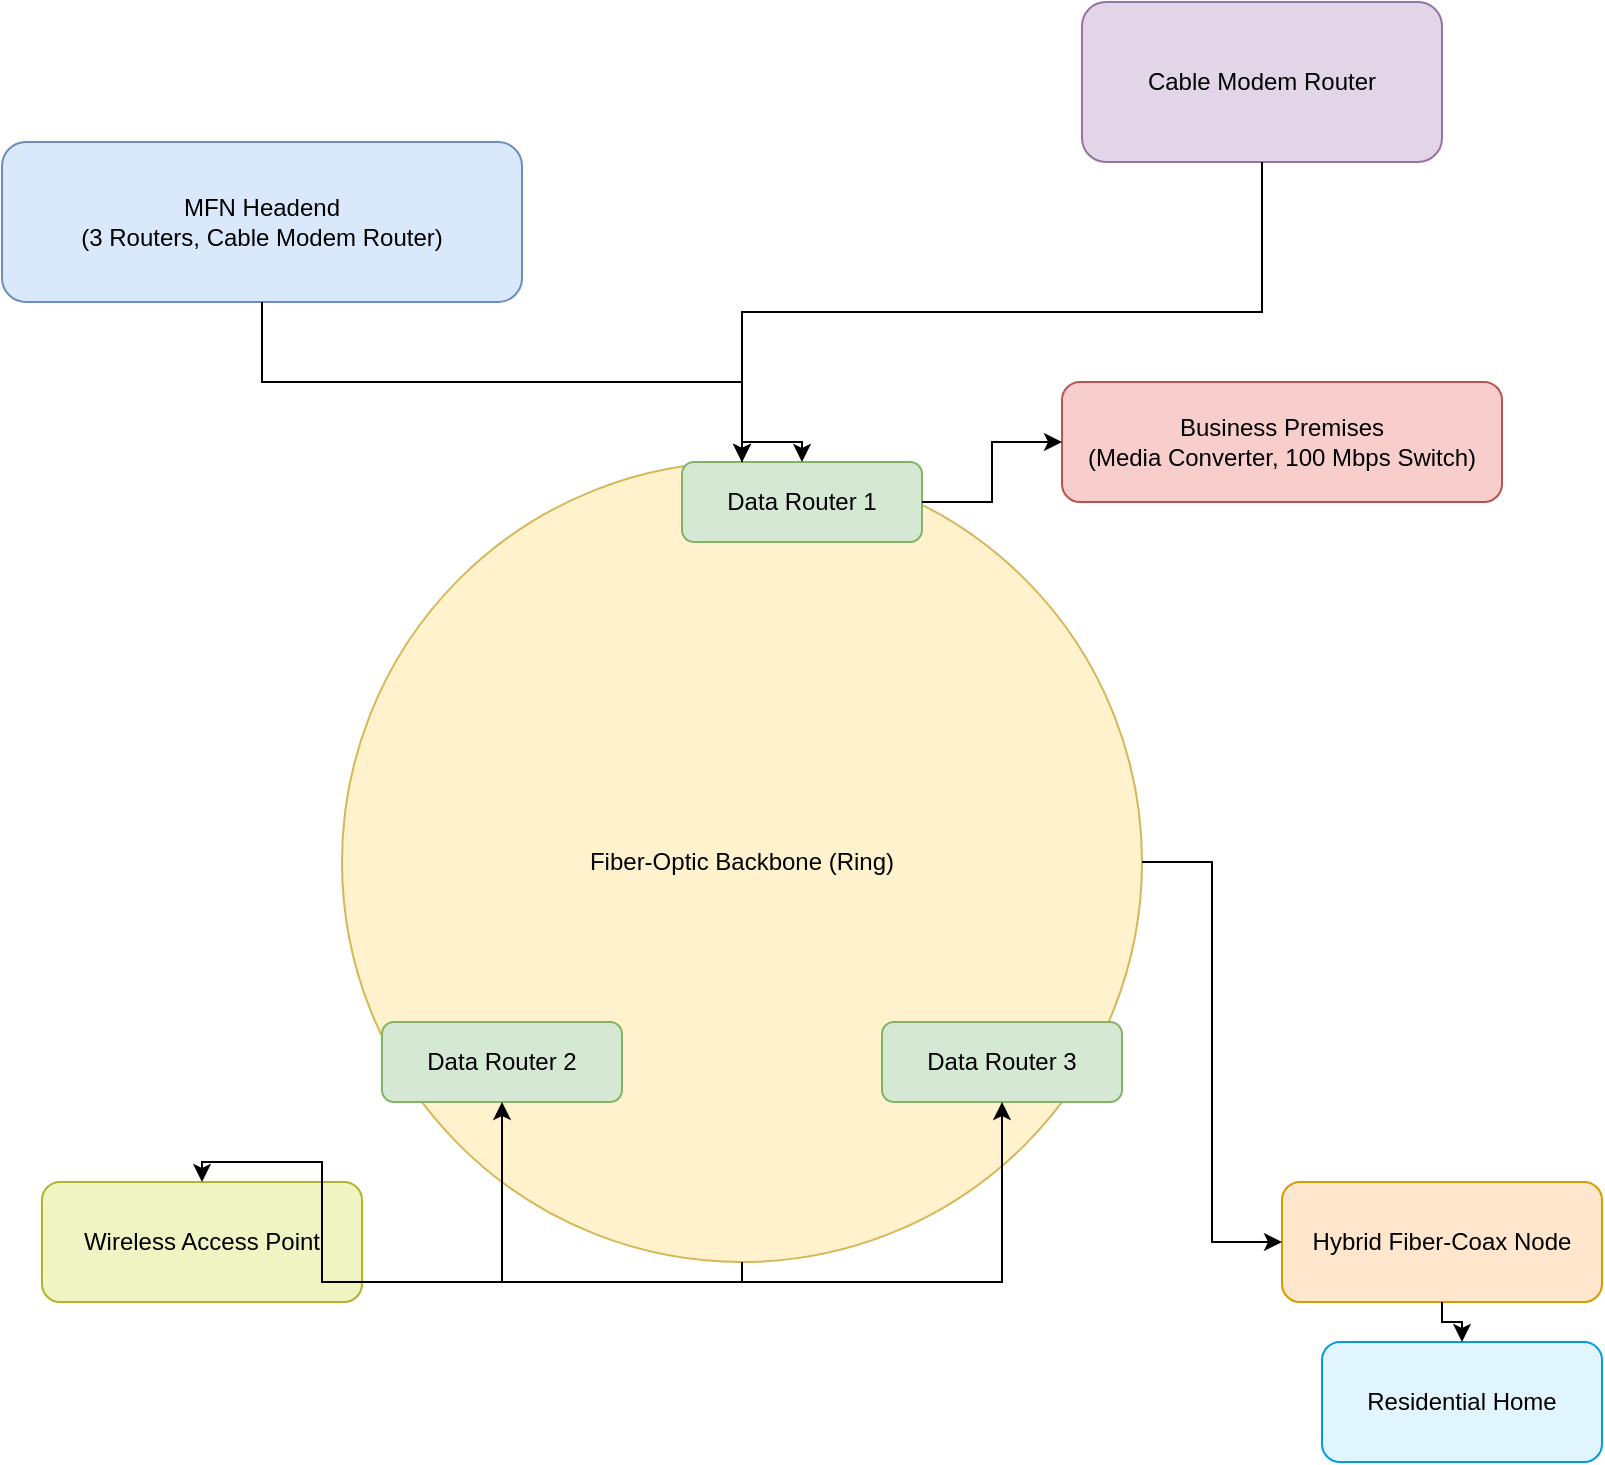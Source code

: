 <mxfile version="26.0.11">
  <diagram id="diagramMFN" name="MFN Network Design">
    <mxGraphModel dx="872" dy="1281" grid="1" gridSize="10" guides="1" tooltips="1" connect="1" arrows="1" fold="1" page="1" pageScale="1" pageWidth="1200" pageHeight="800" math="0" shadow="0">
      <root>
        <mxCell id="0" />
        <mxCell id="1" parent="0" />
        <mxCell id="2" value="MFN Headend&#xa;(3 Routers, Cable Modem Router)" style="rounded=1;whiteSpace=wrap;html=1;fillColor=#dae8fc;strokeColor=#6c8ebf;fontSize=12;" parent="1" vertex="1">
          <mxGeometry x="80" y="-20" width="260" height="80" as="geometry" />
        </mxCell>
        <mxCell id="3" value="Cable Modem Router" style="rounded=1;whiteSpace=wrap;html=1;fillColor=#e1d5e7;strokeColor=#9673a6;fontSize=12;" parent="1" vertex="1">
          <mxGeometry x="620" y="-90" width="180" height="80" as="geometry" />
        </mxCell>
        <mxCell id="4" value="Fiber-Optic Backbone (Ring)" style="ellipse;whiteSpace=wrap;html=1;aspect=fixed;fillColor=#fff2cc;strokeColor=#d6b656;fontSize=12;" parent="1" vertex="1">
          <mxGeometry x="250" y="140" width="400" height="400" as="geometry" />
        </mxCell>
        <mxCell id="5" value="Data Router 1" style="rounded=1;whiteSpace=wrap;html=1;fillColor=#d5e8d4;strokeColor=#82b366;fontSize=12;" parent="1" vertex="1">
          <mxGeometry x="420" y="140" width="120" height="40" as="geometry" />
        </mxCell>
        <mxCell id="6" value="Data Router 2" style="rounded=1;whiteSpace=wrap;html=1;fillColor=#d5e8d4;strokeColor=#82b366;fontSize=12;" parent="1" vertex="1">
          <mxGeometry x="270" y="420" width="120" height="40" as="geometry" />
        </mxCell>
        <mxCell id="7" value="Data Router 3" style="rounded=1;whiteSpace=wrap;html=1;fillColor=#d5e8d4;strokeColor=#82b366;fontSize=12;" parent="1" vertex="1">
          <mxGeometry x="520" y="420" width="120" height="40" as="geometry" />
        </mxCell>
        <mxCell id="8" value="Business Premises&#xa;(Media Converter, 100 Mbps Switch)" style="rounded=1;whiteSpace=wrap;html=1;fillColor=#f8cecc;strokeColor=#b85450;fontSize=12;" parent="1" vertex="1">
          <mxGeometry x="610" y="100" width="220" height="60" as="geometry" />
        </mxCell>
        <mxCell id="9" value="Hybrid Fiber-Coax Node" style="rounded=1;whiteSpace=wrap;html=1;fillColor=#ffe6cc;strokeColor=#d79b00;fontSize=12;" parent="1" vertex="1">
          <mxGeometry x="720" y="500" width="160" height="60" as="geometry" />
        </mxCell>
        <mxCell id="10" value="Residential Home" style="rounded=1;whiteSpace=wrap;html=1;fillColor=#e1f5fe;strokeColor=#039be5;fontSize=12;" parent="1" vertex="1">
          <mxGeometry x="740" y="580" width="140" height="60" as="geometry" />
        </mxCell>
        <mxCell id="11" value="Wireless Access Point" style="rounded=1;whiteSpace=wrap;html=1;fillColor=#f0f4c3;strokeColor=#afb42b;fontSize=12;" parent="1" vertex="1">
          <mxGeometry x="100" y="500" width="160" height="60" as="geometry" />
        </mxCell>
        <mxCell id="e1" style="edgeStyle=orthogonalEdgeStyle;rounded=0;html=1;strokeColor=#000000;" parent="1" source="2" target="4" edge="1">
          <mxGeometry relative="1" as="geometry" />
        </mxCell>
        <mxCell id="e2" style="edgeStyle=orthogonalEdgeStyle;rounded=0;html=1;strokeColor=#000000;" parent="1" source="3" target="4" edge="1">
          <mxGeometry relative="1" as="geometry" />
        </mxCell>
        <mxCell id="e3" style="edgeStyle=orthogonalEdgeStyle;rounded=0;html=1;strokeColor=#000000;" parent="1" source="4" target="5" edge="1">
          <mxGeometry relative="1" as="geometry" />
        </mxCell>
        <mxCell id="e4" style="edgeStyle=orthogonalEdgeStyle;rounded=0;html=1;strokeColor=#000000;" parent="1" source="4" target="6" edge="1">
          <mxGeometry relative="1" as="geometry" />
        </mxCell>
        <mxCell id="e5" style="edgeStyle=orthogonalEdgeStyle;rounded=0;html=1;strokeColor=#000000;" parent="1" source="4" target="7" edge="1">
          <mxGeometry relative="1" as="geometry" />
        </mxCell>
        <mxCell id="e6" style="edgeStyle=orthogonalEdgeStyle;rounded=0;html=1;strokeColor=#000000;" parent="1" source="5" target="8" edge="1">
          <mxGeometry relative="1" as="geometry" />
        </mxCell>
        <mxCell id="e7" style="edgeStyle=orthogonalEdgeStyle;rounded=0;html=1;strokeColor=#000000;" parent="1" source="4" target="9" edge="1">
          <mxGeometry relative="1" as="geometry" />
        </mxCell>
        <mxCell id="e8" style="edgeStyle=orthogonalEdgeStyle;rounded=0;html=1;strokeColor=#000000;" parent="1" source="9" target="10" edge="1">
          <mxGeometry relative="1" as="geometry" />
        </mxCell>
        <mxCell id="e9" style="edgeStyle=orthogonalEdgeStyle;rounded=0;html=1;strokeColor=#000000;" parent="1" source="4" target="11" edge="1">
          <mxGeometry relative="1" as="geometry" />
        </mxCell>
      </root>
    </mxGraphModel>
  </diagram>
</mxfile>
